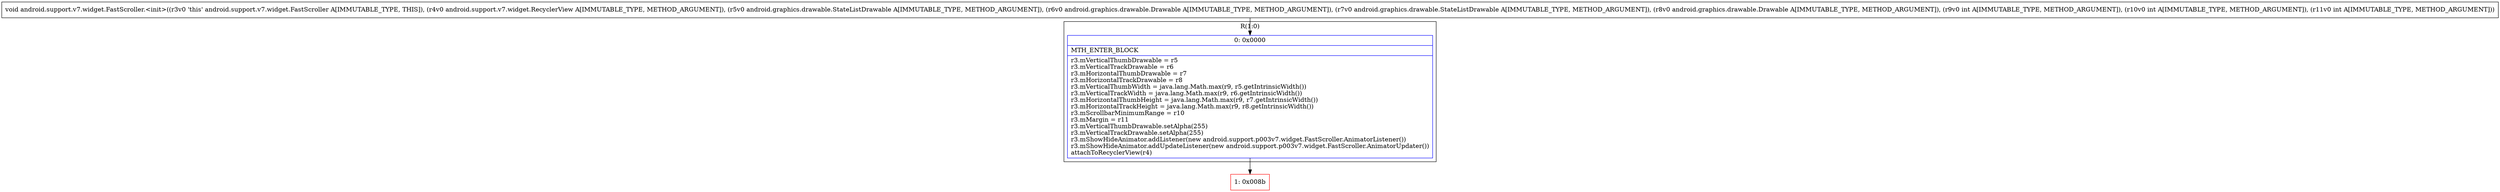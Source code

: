 digraph "CFG forandroid.support.v7.widget.FastScroller.\<init\>(Landroid\/support\/v7\/widget\/RecyclerView;Landroid\/graphics\/drawable\/StateListDrawable;Landroid\/graphics\/drawable\/Drawable;Landroid\/graphics\/drawable\/StateListDrawable;Landroid\/graphics\/drawable\/Drawable;III)V" {
subgraph cluster_Region_1108500035 {
label = "R(1:0)";
node [shape=record,color=blue];
Node_0 [shape=record,label="{0\:\ 0x0000|MTH_ENTER_BLOCK\l|r3.mVerticalThumbDrawable = r5\lr3.mVerticalTrackDrawable = r6\lr3.mHorizontalThumbDrawable = r7\lr3.mHorizontalTrackDrawable = r8\lr3.mVerticalThumbWidth = java.lang.Math.max(r9, r5.getIntrinsicWidth())\lr3.mVerticalTrackWidth = java.lang.Math.max(r9, r6.getIntrinsicWidth())\lr3.mHorizontalThumbHeight = java.lang.Math.max(r9, r7.getIntrinsicWidth())\lr3.mHorizontalTrackHeight = java.lang.Math.max(r9, r8.getIntrinsicWidth())\lr3.mScrollbarMinimumRange = r10\lr3.mMargin = r11\lr3.mVerticalThumbDrawable.setAlpha(255)\lr3.mVerticalTrackDrawable.setAlpha(255)\lr3.mShowHideAnimator.addListener(new android.support.p003v7.widget.FastScroller.AnimatorListener())\lr3.mShowHideAnimator.addUpdateListener(new android.support.p003v7.widget.FastScroller.AnimatorUpdater())\lattachToRecyclerView(r4)\l}"];
}
Node_1 [shape=record,color=red,label="{1\:\ 0x008b}"];
MethodNode[shape=record,label="{void android.support.v7.widget.FastScroller.\<init\>((r3v0 'this' android.support.v7.widget.FastScroller A[IMMUTABLE_TYPE, THIS]), (r4v0 android.support.v7.widget.RecyclerView A[IMMUTABLE_TYPE, METHOD_ARGUMENT]), (r5v0 android.graphics.drawable.StateListDrawable A[IMMUTABLE_TYPE, METHOD_ARGUMENT]), (r6v0 android.graphics.drawable.Drawable A[IMMUTABLE_TYPE, METHOD_ARGUMENT]), (r7v0 android.graphics.drawable.StateListDrawable A[IMMUTABLE_TYPE, METHOD_ARGUMENT]), (r8v0 android.graphics.drawable.Drawable A[IMMUTABLE_TYPE, METHOD_ARGUMENT]), (r9v0 int A[IMMUTABLE_TYPE, METHOD_ARGUMENT]), (r10v0 int A[IMMUTABLE_TYPE, METHOD_ARGUMENT]), (r11v0 int A[IMMUTABLE_TYPE, METHOD_ARGUMENT])) }"];
MethodNode -> Node_0;
Node_0 -> Node_1;
}

